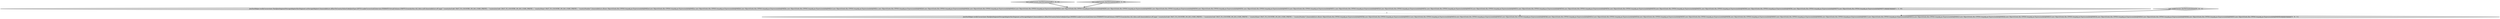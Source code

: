 digraph {
0 [style = filled, label = "test_makeCursors_factToCountryLeft['1', '0', '0']", fillcolor = lightgray, shape = diamond image = "AAA0AAABBB1BBB"];
1 [style = filled, label = "JoinTestHelper.verifyCursors(new HashJoinSegmentStorageAdapter(factSegment.asStorageAdapter(),ImmutableList.of(factToCountryOnIsoCode(JoinType.LEFT))).makeCursors(null,Intervals.ETERNITY,VirtualColumns.EMPTY,Granularities.ALL,false,null),ImmutableList.of(\"page\",\"countryIsoCode\",FACT_TO_COUNTRY_ON_ISO_CODE_PREFIX + \"countryIsoCode\",FACT_TO_COUNTRY_ON_ISO_CODE_PREFIX + \"countryName\",FACT_TO_COUNTRY_ON_ISO_CODE_PREFIX + \"countryNumber\"),ImmutableList.of(new Object((((edu.fdu.CPPDG.tinypdg.pe.ExpressionInfo@94f2a4,new Object((((edu.fdu.CPPDG.tinypdg.pe.ExpressionInfo@94f2ac,new Object((((edu.fdu.CPPDG.tinypdg.pe.ExpressionInfo@94f2b4,new Object((((edu.fdu.CPPDG.tinypdg.pe.ExpressionInfo@94f2bc,new Object((((edu.fdu.CPPDG.tinypdg.pe.ExpressionInfo@94f2c4,new Object((((edu.fdu.CPPDG.tinypdg.pe.ExpressionInfo@94f2cc,new Object((((edu.fdu.CPPDG.tinypdg.pe.ExpressionInfo@94f2d4,new Object((((edu.fdu.CPPDG.tinypdg.pe.ExpressionInfo@94f2dc,new Object((((edu.fdu.CPPDG.tinypdg.pe.ExpressionInfo@94f2e4,new Object((((edu.fdu.CPPDG.tinypdg.pe.ExpressionInfo@94f2ec,new Object((((edu.fdu.CPPDG.tinypdg.pe.ExpressionInfo@94f2f4,new Object((((edu.fdu.CPPDG.tinypdg.pe.ExpressionInfo@94f2fc,new Object((((edu.fdu.CPPDG.tinypdg.pe.ExpressionInfo@94f304,new Object((((edu.fdu.CPPDG.tinypdg.pe.ExpressionInfo@94f30c,new Object((((edu.fdu.CPPDG.tinypdg.pe.ExpressionInfo@94f314,new Object((((edu.fdu.CPPDG.tinypdg.pe.ExpressionInfo@94f31c,new Object((((edu.fdu.CPPDG.tinypdg.pe.ExpressionInfo@94f324,new Object((((edu.fdu.CPPDG.tinypdg.pe.ExpressionInfo@94f32c,new Object((((edu.fdu.CPPDG.tinypdg.pe.ExpressionInfo@94f334,new Object((((edu.fdu.CPPDG.tinypdg.pe.ExpressionInfo@94f33c,new Object((((edu.fdu.CPPDG.tinypdg.pe.ExpressionInfo@94f344,new Object((((edu.fdu.CPPDG.tinypdg.pe.ExpressionInfo@94f34c,new Object((((edu.fdu.CPPDG.tinypdg.pe.ExpressionInfo@94f354,new Object((((edu.fdu.CPPDG.tinypdg.pe.ExpressionInfo@94f35c,new Object((((edu.fdu.CPPDG.tinypdg.pe.ExpressionInfo@94f364,new Object((((edu.fdu.CPPDG.tinypdg.pe.ExpressionInfo@94f36c,new Object((((edu.fdu.CPPDG.tinypdg.pe.ExpressionInfo@94f374,new Object((((edu.fdu.CPPDG.tinypdg.pe.ExpressionInfo@94f37c))@@@3@@@['1', '1', '0']", fillcolor = lightgray, shape = ellipse image = "AAA0AAABBB1BBB"];
4 [style = filled, label = "test_makeCursors_factToCountryInner['0', '0', '1']", fillcolor = lightgray, shape = diamond image = "AAA0AAABBB3BBB"];
3 [style = filled, label = "JoinTestHelper.verifyCursors(new HashJoinSegmentStorageAdapter(factSegment.asStorageAdapter(),ImmutableList.of(factToCountryOnIsoCode(JoinType.INNER))).makeCursors(null,Intervals.ETERNITY,VirtualColumns.EMPTY,Granularities.ALL,false,null),ImmutableList.of(\"page\",\"countryIsoCode\",FACT_TO_COUNTRY_ON_ISO_CODE_PREFIX + \"countryIsoCode\",FACT_TO_COUNTRY_ON_ISO_CODE_PREFIX + \"countryName\",FACT_TO_COUNTRY_ON_ISO_CODE_PREFIX + \"countryNumber\"),ImmutableList.of(new Object((((edu.fdu.CPPDG.tinypdg.pe.ExpressionInfo@94f3bb,new Object((((edu.fdu.CPPDG.tinypdg.pe.ExpressionInfo@94f3c3,new Object((((edu.fdu.CPPDG.tinypdg.pe.ExpressionInfo@94f3cb,new Object((((edu.fdu.CPPDG.tinypdg.pe.ExpressionInfo@94f3d3,new Object((((edu.fdu.CPPDG.tinypdg.pe.ExpressionInfo@94f3db,new Object((((edu.fdu.CPPDG.tinypdg.pe.ExpressionInfo@94f3e3,new Object((((edu.fdu.CPPDG.tinypdg.pe.ExpressionInfo@94f3eb,new Object((((edu.fdu.CPPDG.tinypdg.pe.ExpressionInfo@94f3f3,new Object((((edu.fdu.CPPDG.tinypdg.pe.ExpressionInfo@94f3fb,new Object((((edu.fdu.CPPDG.tinypdg.pe.ExpressionInfo@94f403,new Object((((edu.fdu.CPPDG.tinypdg.pe.ExpressionInfo@94f40b,new Object((((edu.fdu.CPPDG.tinypdg.pe.ExpressionInfo@94f413,new Object((((edu.fdu.CPPDG.tinypdg.pe.ExpressionInfo@94f41b,new Object((((edu.fdu.CPPDG.tinypdg.pe.ExpressionInfo@94f423,new Object((((edu.fdu.CPPDG.tinypdg.pe.ExpressionInfo@94f42b,new Object((((edu.fdu.CPPDG.tinypdg.pe.ExpressionInfo@94f433,new Object((((edu.fdu.CPPDG.tinypdg.pe.ExpressionInfo@94f43b,new Object((((edu.fdu.CPPDG.tinypdg.pe.ExpressionInfo@94f443,new Object((((edu.fdu.CPPDG.tinypdg.pe.ExpressionInfo@94f44b,new Object((((edu.fdu.CPPDG.tinypdg.pe.ExpressionInfo@94f453,new Object((((edu.fdu.CPPDG.tinypdg.pe.ExpressionInfo@94f45b))@@@3@@@['0', '0', '1']", fillcolor = lightgray, shape = ellipse image = "AAA0AAABBB3BBB"];
2 [style = filled, label = "test_makeCursors_factToCountryLeft['0', '1', '0']", fillcolor = lightgray, shape = diamond image = "AAA0AAABBB2BBB"];
1->3 [style = dashed, label="0"];
4->3 [style = bold, label=""];
2->1 [style = bold, label=""];
0->1 [style = bold, label=""];
}
